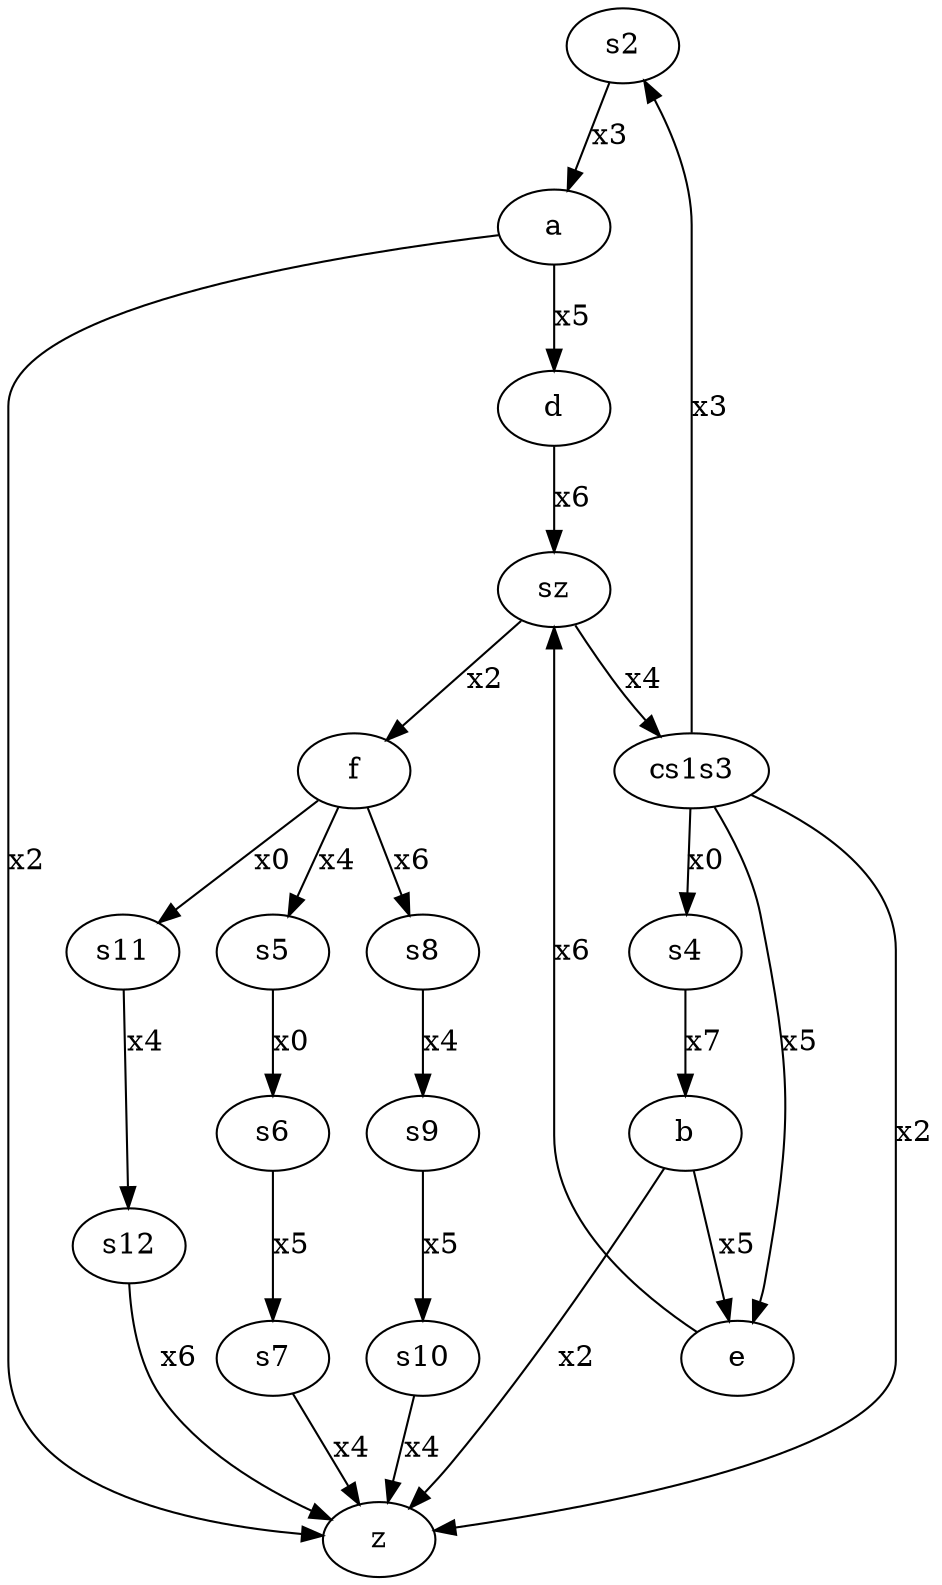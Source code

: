 digraph determination {
s2	->a	[label = x3];	
s4	->b	[label = x7];	
s5	->s6	[label = x0];	
s7	->z	[label = x4];	
s8	->s9	[label = x4];	
s10	->z	[label = x4];	
s11	->s12	[label = x4];	
d	->sz	[label = x6];	
e	->sz	[label = x6];	
f	->s8	[label = x6];	
f	->s11	[label = x0];	
f	->s5	[label = x4];	
cs1s3	->s2	[label = x3];	
cs1s3	->s4	[label = x0];	
cs1s3	->z	[label = x2];	
cs1s3	->e	[label = x5];	
a	->z	[label = x2];	
a	->d	[label = x5];	
b	->e	[label = x5];	
b	->z	[label = x2];	
s6	->s7	[label = x5];	
s9	->s10	[label = x5];	
s12	->z	[label = x6];	
sz	->f	[label = x2];	
sz	->cs1s3	[label = x4];	
}

